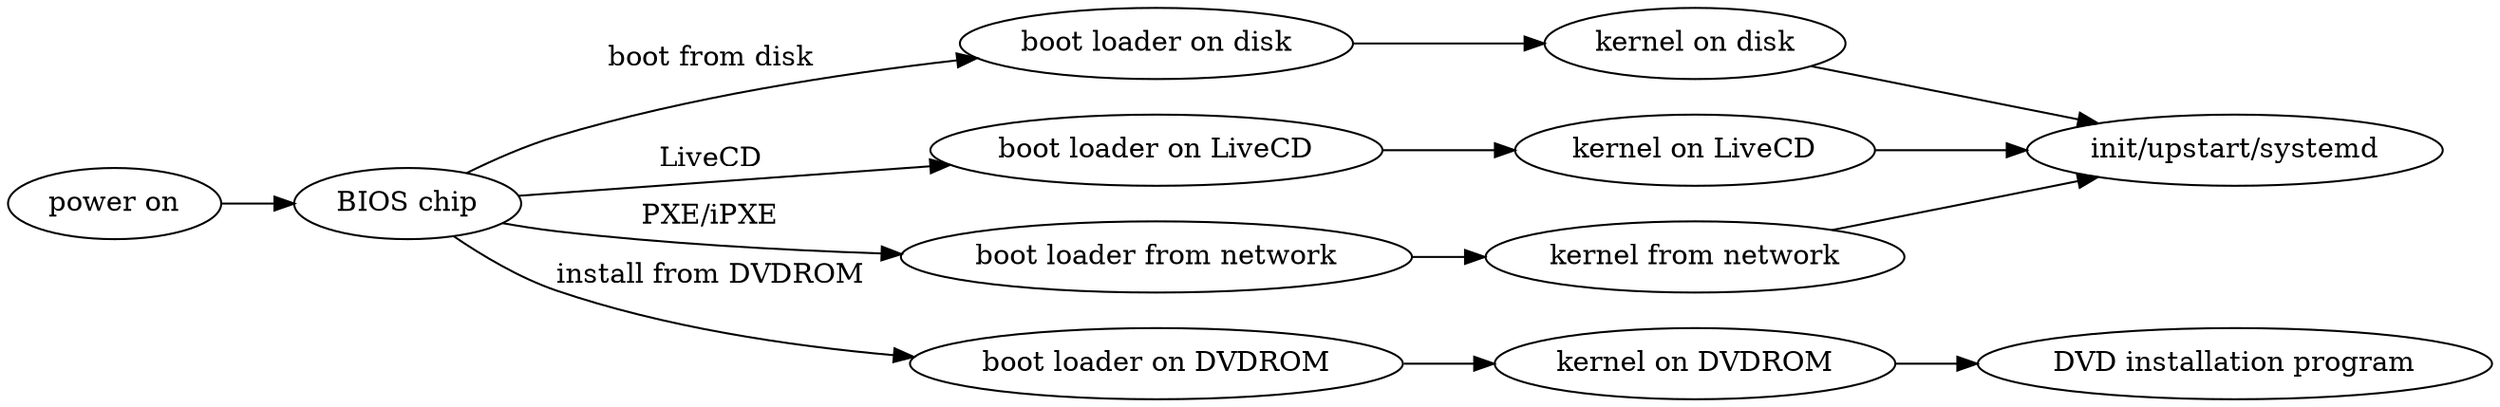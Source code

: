 digraph {
rankdir = LR
"power on" -> "BIOS chip"
"BIOS chip" -> "boot loader on disk" [label = "boot from disk" ]
"boot loader on disk" -> "kernel on disk" -> "init/upstart/systemd"
"BIOS chip" -> "boot loader on LiveCD" [label = "LiveCD"]
"boot loader on LiveCD" -> "kernel on LiveCD" -> "init/upstart/systemd"
"BIOS chip" -> "boot loader from network" [label = "PXE/iPXE"]
"boot loader from network" -> "kernel from network" -> "init/upstart/systemd"
"BIOS chip" -> "boot loader on DVDROM" [label = "install from DVDROM"]
"boot loader on DVDROM" -> "kernel on DVDROM"
"kernel on DVDROM" -> "DVD installation program"
}
